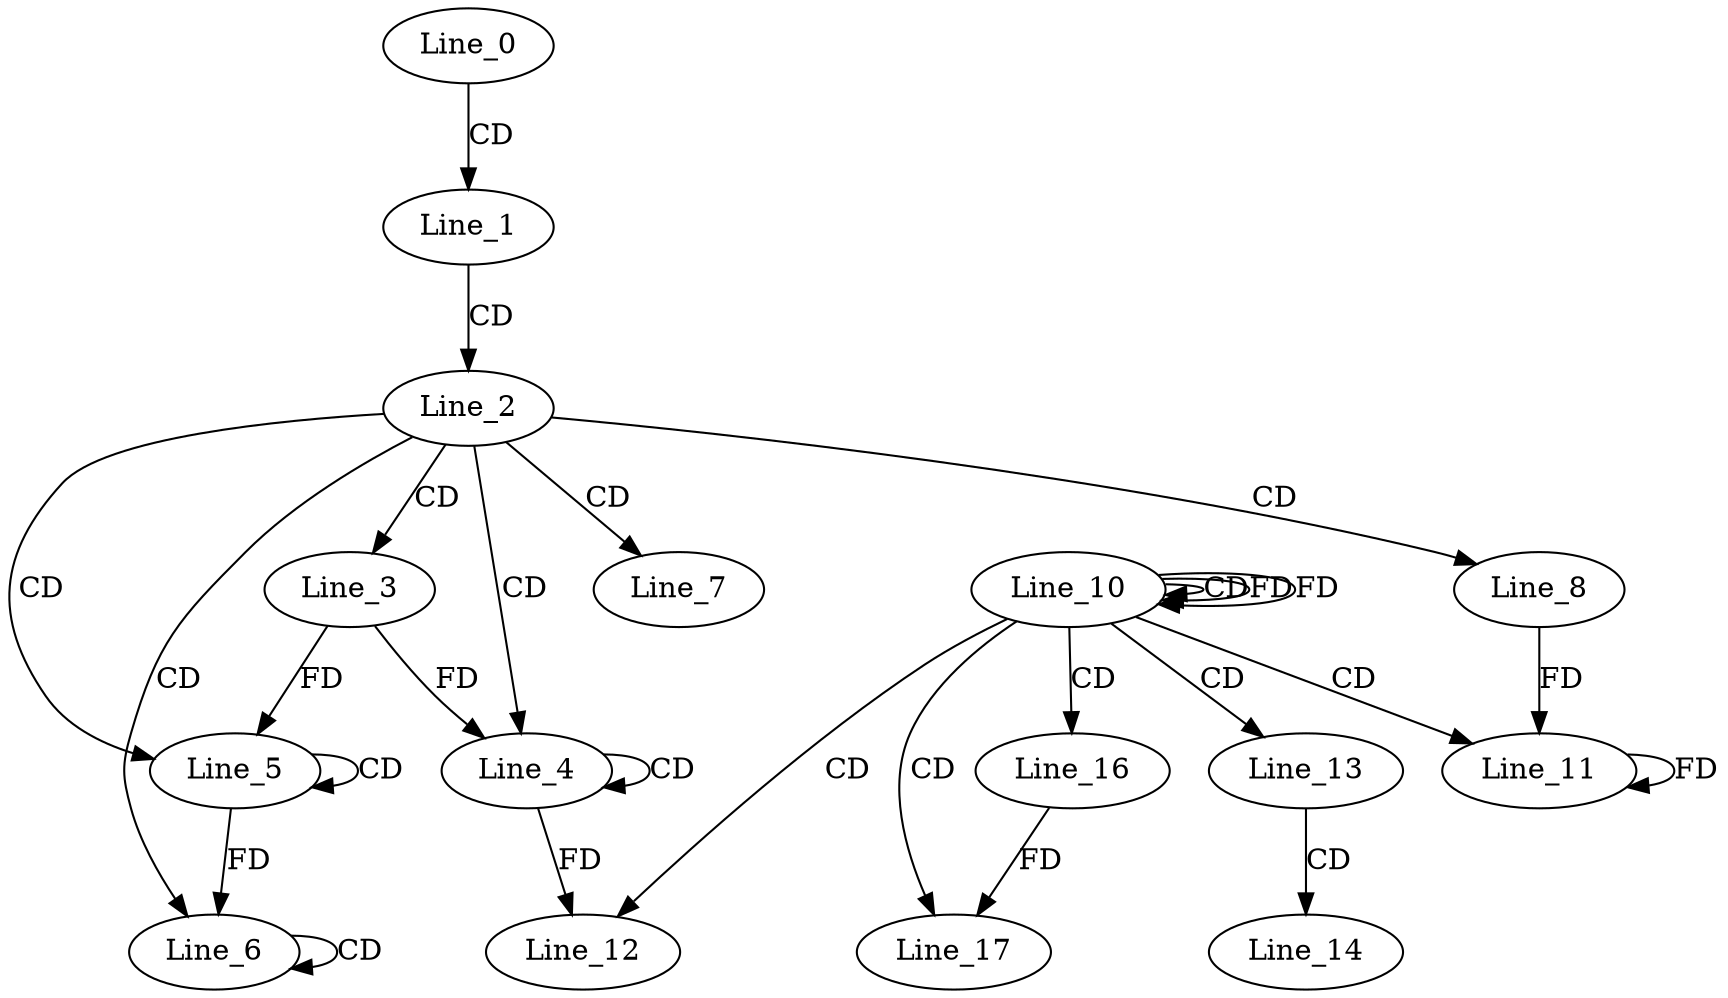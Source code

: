 digraph G {
  Line_0;
  Line_1;
  Line_2;
  Line_3;
  Line_4;
  Line_4;
  Line_5;
  Line_5;
  Line_6;
  Line_6;
  Line_7;
  Line_8;
  Line_10;
  Line_10;
  Line_10;
  Line_11;
  Line_11;
  Line_12;
  Line_13;
  Line_14;
  Line_16;
  Line_17;
  Line_0 -> Line_1 [ label="CD" ];
  Line_1 -> Line_2 [ label="CD" ];
  Line_2 -> Line_3 [ label="CD" ];
  Line_2 -> Line_4 [ label="CD" ];
  Line_4 -> Line_4 [ label="CD" ];
  Line_3 -> Line_4 [ label="FD" ];
  Line_2 -> Line_5 [ label="CD" ];
  Line_5 -> Line_5 [ label="CD" ];
  Line_3 -> Line_5 [ label="FD" ];
  Line_2 -> Line_6 [ label="CD" ];
  Line_6 -> Line_6 [ label="CD" ];
  Line_5 -> Line_6 [ label="FD" ];
  Line_2 -> Line_7 [ label="CD" ];
  Line_2 -> Line_8 [ label="CD" ];
  Line_10 -> Line_10 [ label="CD" ];
  Line_10 -> Line_10 [ label="FD" ];
  Line_10 -> Line_11 [ label="CD" ];
  Line_11 -> Line_11 [ label="FD" ];
  Line_8 -> Line_11 [ label="FD" ];
  Line_10 -> Line_12 [ label="CD" ];
  Line_4 -> Line_12 [ label="FD" ];
  Line_10 -> Line_13 [ label="CD" ];
  Line_13 -> Line_14 [ label="CD" ];
  Line_10 -> Line_16 [ label="CD" ];
  Line_10 -> Line_17 [ label="CD" ];
  Line_16 -> Line_17 [ label="FD" ];
  Line_10 -> Line_10 [ label="FD" ];
}

